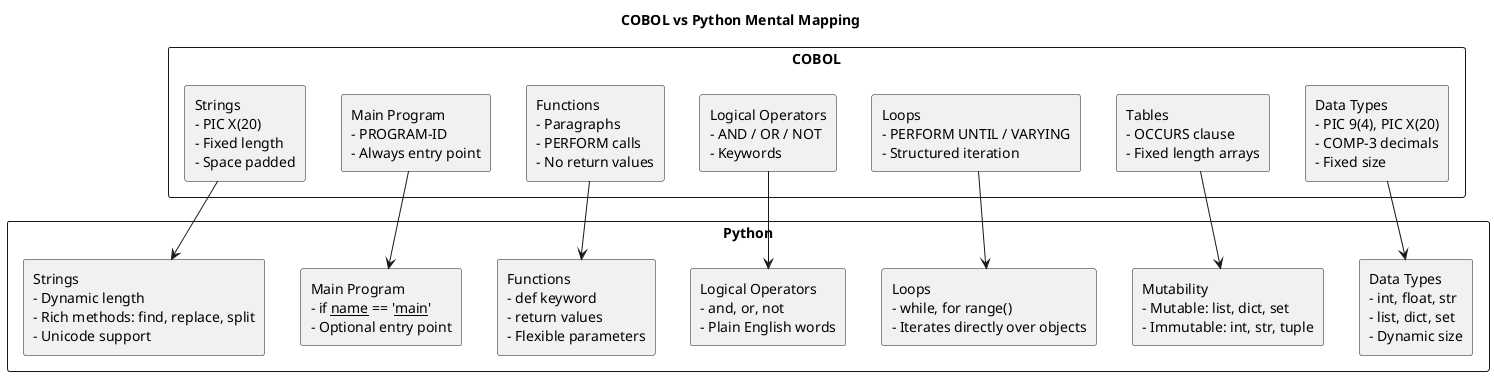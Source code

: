 @startuml
title COBOL vs Python Mental Mapping 

rectangle "COBOL" {
  rectangle "Data Types\n- PIC 9(4), PIC X(20)\n- COMP-3 decimals\n- Fixed size" as cobol_data
  rectangle "Tables\n- OCCURS clause\n- Fixed length arrays" as cobol_table
  rectangle "Loops\n- PERFORM UNTIL / VARYING\n- Structured iteration" as cobol_loops
  rectangle "Logical Operators\n- AND / OR / NOT\n- Keywords" as cobol_logic
  rectangle "Functions\n- Paragraphs\n- PERFORM calls\n- No return values" as cobol_func
  rectangle "Main Program\n- PROGRAM-ID\n- Always entry point" as cobol_main
  rectangle "Strings\n- PIC X(20)\n- Fixed length\n- Space padded" as cobol_str
}

rectangle "Python" {
  rectangle "Data Types\n- int, float, str\n- list, dict, set\n- Dynamic size" as py_data
  rectangle "Mutability\n- Mutable: list, dict, set\n- Immutable: int, str, tuple" as py_mut
  rectangle "Loops\n- while, for range()\n- Iterates directly over objects" as py_loops
  rectangle "Logical Operators\n- and, or, not\n- Plain English words" as py_logic
  rectangle "Functions\n- def keyword\n- return values\n- Flexible parameters" as py_func
  rectangle "Main Program\n- if __name__ == '__main__'\n- Optional entry point" as py_main
  rectangle "Strings\n- Dynamic length\n- Rich methods: find, replace, split\n- Unicode support" as py_str
}

' Mapping lines
cobol_data --> py_data
cobol_table --> py_mut
cobol_loops --> py_loops
cobol_logic --> py_logic
cobol_func --> py_func
cobol_main --> py_main
cobol_str --> py_str
@enduml
